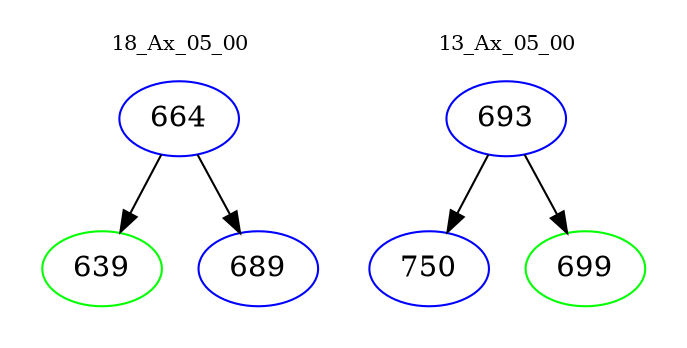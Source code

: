 digraph{
subgraph cluster_0 {
color = white
label = "18_Ax_05_00";
fontsize=10;
T0_664 [label="664", color="blue"]
T0_664 -> T0_639 [color="black"]
T0_639 [label="639", color="green"]
T0_664 -> T0_689 [color="black"]
T0_689 [label="689", color="blue"]
}
subgraph cluster_1 {
color = white
label = "13_Ax_05_00";
fontsize=10;
T1_693 [label="693", color="blue"]
T1_693 -> T1_750 [color="black"]
T1_750 [label="750", color="blue"]
T1_693 -> T1_699 [color="black"]
T1_699 [label="699", color="green"]
}
}
